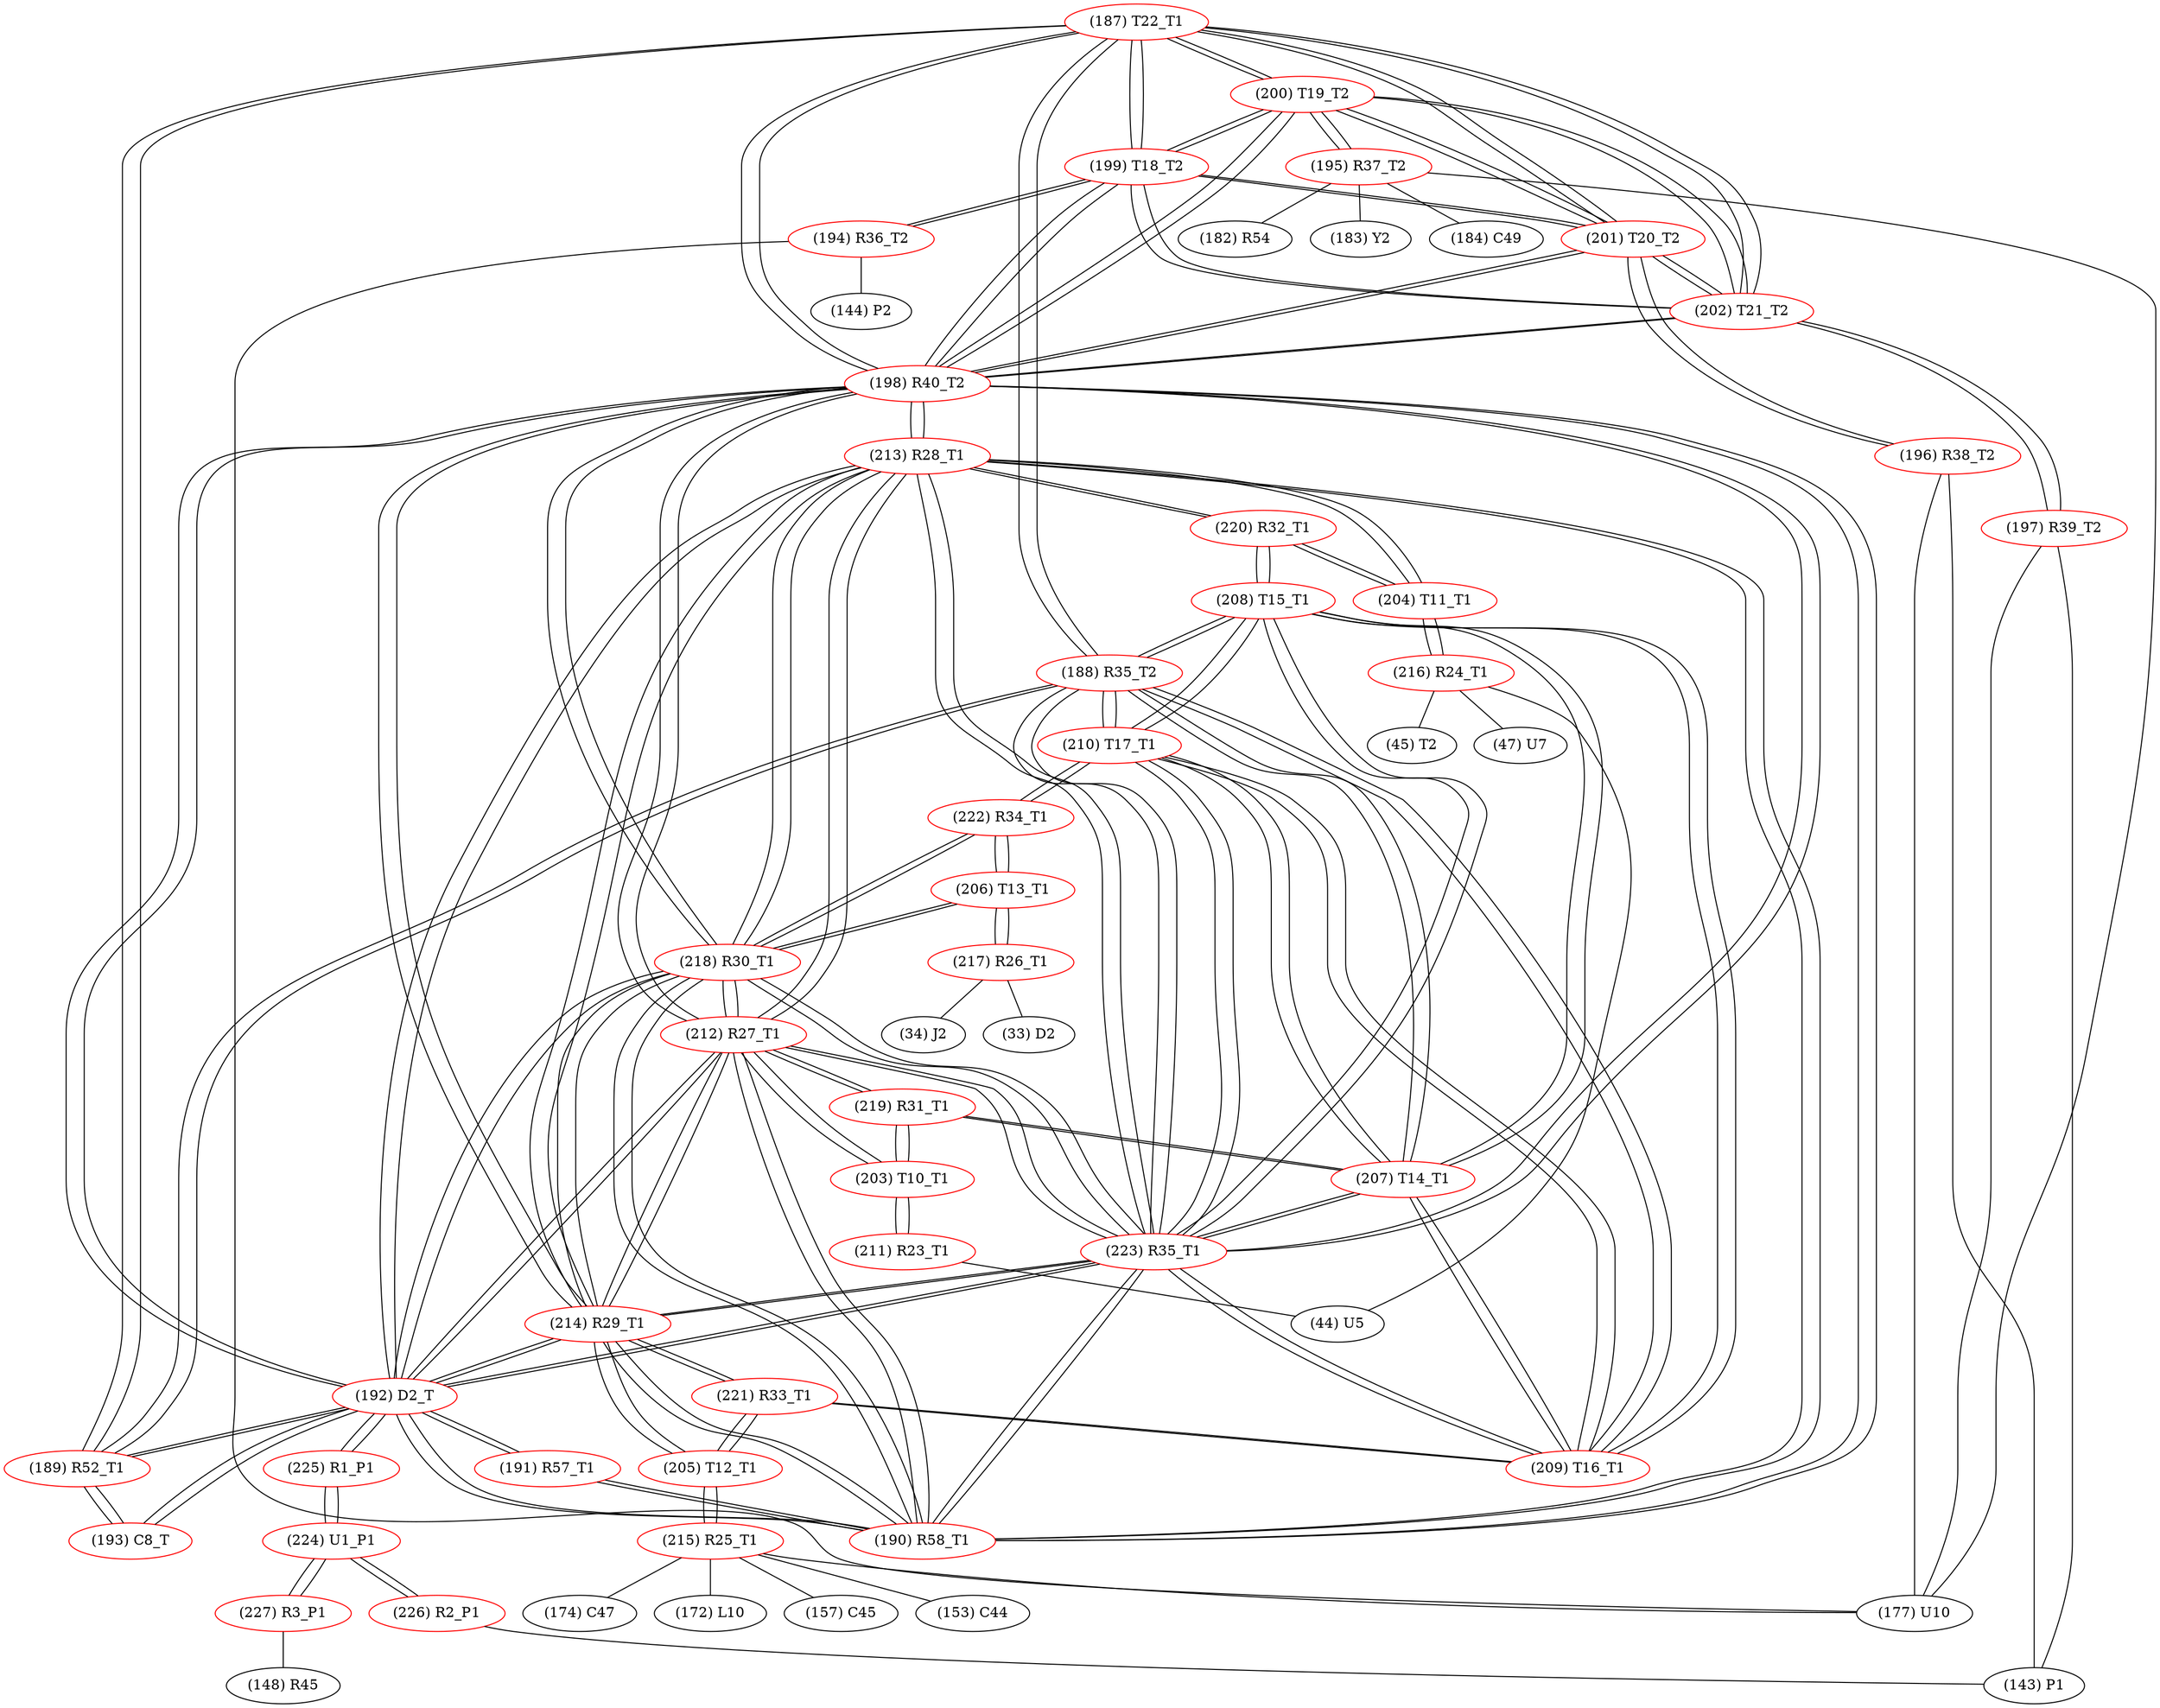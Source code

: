 graph {
	187 [label="(187) T22_T1" color=red]
	200 [label="(200) T19_T2"]
	199 [label="(199) T18_T2"]
	198 [label="(198) R40_T2"]
	202 [label="(202) T21_T2"]
	201 [label="(201) T20_T2"]
	189 [label="(189) R52_T1"]
	188 [label="(188) R35_T2"]
	188 [label="(188) R35_T2" color=red]
	209 [label="(209) T16_T1"]
	208 [label="(208) T15_T1"]
	223 [label="(223) R35_T1"]
	207 [label="(207) T14_T1"]
	210 [label="(210) T17_T1"]
	189 [label="(189) R52_T1"]
	187 [label="(187) T22_T1"]
	189 [label="(189) R52_T1" color=red]
	192 [label="(192) D2_T"]
	193 [label="(193) C8_T"]
	188 [label="(188) R35_T2"]
	187 [label="(187) T22_T1"]
	190 [label="(190) R58_T1" color=red]
	191 [label="(191) R57_T1"]
	192 [label="(192) D2_T"]
	214 [label="(214) R29_T1"]
	223 [label="(223) R35_T1"]
	198 [label="(198) R40_T2"]
	218 [label="(218) R30_T1"]
	212 [label="(212) R27_T1"]
	213 [label="(213) R28_T1"]
	191 [label="(191) R57_T1" color=red]
	190 [label="(190) R58_T1"]
	192 [label="(192) D2_T"]
	192 [label="(192) D2_T" color=red]
	189 [label="(189) R52_T1"]
	193 [label="(193) C8_T"]
	190 [label="(190) R58_T1"]
	191 [label="(191) R57_T1"]
	214 [label="(214) R29_T1"]
	223 [label="(223) R35_T1"]
	198 [label="(198) R40_T2"]
	218 [label="(218) R30_T1"]
	212 [label="(212) R27_T1"]
	213 [label="(213) R28_T1"]
	225 [label="(225) R1_P1"]
	193 [label="(193) C8_T" color=red]
	192 [label="(192) D2_T"]
	189 [label="(189) R52_T1"]
	194 [label="(194) R36_T2" color=red]
	177 [label="(177) U10"]
	144 [label="(144) P2"]
	199 [label="(199) T18_T2"]
	195 [label="(195) R37_T2" color=red]
	183 [label="(183) Y2"]
	177 [label="(177) U10"]
	184 [label="(184) C49"]
	182 [label="(182) R54"]
	200 [label="(200) T19_T2"]
	196 [label="(196) R38_T2" color=red]
	177 [label="(177) U10"]
	143 [label="(143) P1"]
	201 [label="(201) T20_T2"]
	197 [label="(197) R39_T2" color=red]
	177 [label="(177) U10"]
	143 [label="(143) P1"]
	202 [label="(202) T21_T2"]
	198 [label="(198) R40_T2" color=red]
	214 [label="(214) R29_T1"]
	223 [label="(223) R35_T1"]
	218 [label="(218) R30_T1"]
	192 [label="(192) D2_T"]
	190 [label="(190) R58_T1"]
	212 [label="(212) R27_T1"]
	213 [label="(213) R28_T1"]
	187 [label="(187) T22_T1"]
	200 [label="(200) T19_T2"]
	199 [label="(199) T18_T2"]
	202 [label="(202) T21_T2"]
	201 [label="(201) T20_T2"]
	199 [label="(199) T18_T2" color=red]
	187 [label="(187) T22_T1"]
	200 [label="(200) T19_T2"]
	198 [label="(198) R40_T2"]
	202 [label="(202) T21_T2"]
	201 [label="(201) T20_T2"]
	194 [label="(194) R36_T2"]
	200 [label="(200) T19_T2" color=red]
	187 [label="(187) T22_T1"]
	199 [label="(199) T18_T2"]
	198 [label="(198) R40_T2"]
	202 [label="(202) T21_T2"]
	201 [label="(201) T20_T2"]
	195 [label="(195) R37_T2"]
	201 [label="(201) T20_T2" color=red]
	187 [label="(187) T22_T1"]
	200 [label="(200) T19_T2"]
	199 [label="(199) T18_T2"]
	198 [label="(198) R40_T2"]
	202 [label="(202) T21_T2"]
	196 [label="(196) R38_T2"]
	202 [label="(202) T21_T2" color=red]
	187 [label="(187) T22_T1"]
	200 [label="(200) T19_T2"]
	199 [label="(199) T18_T2"]
	198 [label="(198) R40_T2"]
	201 [label="(201) T20_T2"]
	197 [label="(197) R39_T2"]
	203 [label="(203) T10_T1" color=red]
	211 [label="(211) R23_T1"]
	219 [label="(219) R31_T1"]
	212 [label="(212) R27_T1"]
	204 [label="(204) T11_T1" color=red]
	216 [label="(216) R24_T1"]
	220 [label="(220) R32_T1"]
	213 [label="(213) R28_T1"]
	205 [label="(205) T12_T1" color=red]
	221 [label="(221) R33_T1"]
	214 [label="(214) R29_T1"]
	215 [label="(215) R25_T1"]
	206 [label="(206) T13_T1" color=red]
	218 [label="(218) R30_T1"]
	222 [label="(222) R34_T1"]
	217 [label="(217) R26_T1"]
	207 [label="(207) T14_T1" color=red]
	209 [label="(209) T16_T1"]
	208 [label="(208) T15_T1"]
	223 [label="(223) R35_T1"]
	210 [label="(210) T17_T1"]
	188 [label="(188) R35_T2"]
	219 [label="(219) R31_T1"]
	208 [label="(208) T15_T1" color=red]
	209 [label="(209) T16_T1"]
	223 [label="(223) R35_T1"]
	207 [label="(207) T14_T1"]
	210 [label="(210) T17_T1"]
	188 [label="(188) R35_T2"]
	220 [label="(220) R32_T1"]
	209 [label="(209) T16_T1" color=red]
	208 [label="(208) T15_T1"]
	223 [label="(223) R35_T1"]
	207 [label="(207) T14_T1"]
	210 [label="(210) T17_T1"]
	188 [label="(188) R35_T2"]
	221 [label="(221) R33_T1"]
	210 [label="(210) T17_T1" color=red]
	209 [label="(209) T16_T1"]
	208 [label="(208) T15_T1"]
	223 [label="(223) R35_T1"]
	207 [label="(207) T14_T1"]
	188 [label="(188) R35_T2"]
	222 [label="(222) R34_T1"]
	211 [label="(211) R23_T1" color=red]
	44 [label="(44) U5"]
	203 [label="(203) T10_T1"]
	212 [label="(212) R27_T1" color=red]
	214 [label="(214) R29_T1"]
	223 [label="(223) R35_T1"]
	198 [label="(198) R40_T2"]
	218 [label="(218) R30_T1"]
	192 [label="(192) D2_T"]
	190 [label="(190) R58_T1"]
	213 [label="(213) R28_T1"]
	203 [label="(203) T10_T1"]
	219 [label="(219) R31_T1"]
	213 [label="(213) R28_T1" color=red]
	214 [label="(214) R29_T1"]
	223 [label="(223) R35_T1"]
	198 [label="(198) R40_T2"]
	218 [label="(218) R30_T1"]
	192 [label="(192) D2_T"]
	190 [label="(190) R58_T1"]
	212 [label="(212) R27_T1"]
	220 [label="(220) R32_T1"]
	204 [label="(204) T11_T1"]
	214 [label="(214) R29_T1" color=red]
	223 [label="(223) R35_T1"]
	198 [label="(198) R40_T2"]
	218 [label="(218) R30_T1"]
	192 [label="(192) D2_T"]
	190 [label="(190) R58_T1"]
	212 [label="(212) R27_T1"]
	213 [label="(213) R28_T1"]
	221 [label="(221) R33_T1"]
	205 [label="(205) T12_T1"]
	215 [label="(215) R25_T1" color=red]
	172 [label="(172) L10"]
	177 [label="(177) U10"]
	157 [label="(157) C45"]
	153 [label="(153) C44"]
	174 [label="(174) C47"]
	205 [label="(205) T12_T1"]
	216 [label="(216) R24_T1" color=red]
	45 [label="(45) T2"]
	44 [label="(44) U5"]
	47 [label="(47) U7"]
	204 [label="(204) T11_T1"]
	217 [label="(217) R26_T1" color=red]
	34 [label="(34) J2"]
	33 [label="(33) D2"]
	206 [label="(206) T13_T1"]
	218 [label="(218) R30_T1" color=red]
	214 [label="(214) R29_T1"]
	223 [label="(223) R35_T1"]
	198 [label="(198) R40_T2"]
	192 [label="(192) D2_T"]
	190 [label="(190) R58_T1"]
	212 [label="(212) R27_T1"]
	213 [label="(213) R28_T1"]
	222 [label="(222) R34_T1"]
	206 [label="(206) T13_T1"]
	219 [label="(219) R31_T1" color=red]
	203 [label="(203) T10_T1"]
	212 [label="(212) R27_T1"]
	207 [label="(207) T14_T1"]
	220 [label="(220) R32_T1" color=red]
	208 [label="(208) T15_T1"]
	213 [label="(213) R28_T1"]
	204 [label="(204) T11_T1"]
	221 [label="(221) R33_T1" color=red]
	209 [label="(209) T16_T1"]
	214 [label="(214) R29_T1"]
	205 [label="(205) T12_T1"]
	222 [label="(222) R34_T1" color=red]
	210 [label="(210) T17_T1"]
	218 [label="(218) R30_T1"]
	206 [label="(206) T13_T1"]
	223 [label="(223) R35_T1" color=red]
	214 [label="(214) R29_T1"]
	198 [label="(198) R40_T2"]
	218 [label="(218) R30_T1"]
	192 [label="(192) D2_T"]
	190 [label="(190) R58_T1"]
	212 [label="(212) R27_T1"]
	213 [label="(213) R28_T1"]
	209 [label="(209) T16_T1"]
	208 [label="(208) T15_T1"]
	207 [label="(207) T14_T1"]
	210 [label="(210) T17_T1"]
	188 [label="(188) R35_T2"]
	224 [label="(224) U1_P1" color=red]
	227 [label="(227) R3_P1"]
	226 [label="(226) R2_P1"]
	225 [label="(225) R1_P1"]
	225 [label="(225) R1_P1" color=red]
	192 [label="(192) D2_T"]
	224 [label="(224) U1_P1"]
	226 [label="(226) R2_P1" color=red]
	143 [label="(143) P1"]
	224 [label="(224) U1_P1"]
	227 [label="(227) R3_P1" color=red]
	148 [label="(148) R45"]
	224 [label="(224) U1_P1"]
	187 -- 200
	187 -- 199
	187 -- 198
	187 -- 202
	187 -- 201
	187 -- 189
	187 -- 188
	188 -- 209
	188 -- 208
	188 -- 223
	188 -- 207
	188 -- 210
	188 -- 189
	188 -- 187
	189 -- 192
	189 -- 193
	189 -- 188
	189 -- 187
	190 -- 191
	190 -- 192
	190 -- 214
	190 -- 223
	190 -- 198
	190 -- 218
	190 -- 212
	190 -- 213
	191 -- 190
	191 -- 192
	192 -- 189
	192 -- 193
	192 -- 190
	192 -- 191
	192 -- 214
	192 -- 223
	192 -- 198
	192 -- 218
	192 -- 212
	192 -- 213
	192 -- 225
	193 -- 192
	193 -- 189
	194 -- 177
	194 -- 144
	194 -- 199
	195 -- 183
	195 -- 177
	195 -- 184
	195 -- 182
	195 -- 200
	196 -- 177
	196 -- 143
	196 -- 201
	197 -- 177
	197 -- 143
	197 -- 202
	198 -- 214
	198 -- 223
	198 -- 218
	198 -- 192
	198 -- 190
	198 -- 212
	198 -- 213
	198 -- 187
	198 -- 200
	198 -- 199
	198 -- 202
	198 -- 201
	199 -- 187
	199 -- 200
	199 -- 198
	199 -- 202
	199 -- 201
	199 -- 194
	200 -- 187
	200 -- 199
	200 -- 198
	200 -- 202
	200 -- 201
	200 -- 195
	201 -- 187
	201 -- 200
	201 -- 199
	201 -- 198
	201 -- 202
	201 -- 196
	202 -- 187
	202 -- 200
	202 -- 199
	202 -- 198
	202 -- 201
	202 -- 197
	203 -- 211
	203 -- 219
	203 -- 212
	204 -- 216
	204 -- 220
	204 -- 213
	205 -- 221
	205 -- 214
	205 -- 215
	206 -- 218
	206 -- 222
	206 -- 217
	207 -- 209
	207 -- 208
	207 -- 223
	207 -- 210
	207 -- 188
	207 -- 219
	208 -- 209
	208 -- 223
	208 -- 207
	208 -- 210
	208 -- 188
	208 -- 220
	209 -- 208
	209 -- 223
	209 -- 207
	209 -- 210
	209 -- 188
	209 -- 221
	210 -- 209
	210 -- 208
	210 -- 223
	210 -- 207
	210 -- 188
	210 -- 222
	211 -- 44
	211 -- 203
	212 -- 214
	212 -- 223
	212 -- 198
	212 -- 218
	212 -- 192
	212 -- 190
	212 -- 213
	212 -- 203
	212 -- 219
	213 -- 214
	213 -- 223
	213 -- 198
	213 -- 218
	213 -- 192
	213 -- 190
	213 -- 212
	213 -- 220
	213 -- 204
	214 -- 223
	214 -- 198
	214 -- 218
	214 -- 192
	214 -- 190
	214 -- 212
	214 -- 213
	214 -- 221
	214 -- 205
	215 -- 172
	215 -- 177
	215 -- 157
	215 -- 153
	215 -- 174
	215 -- 205
	216 -- 45
	216 -- 44
	216 -- 47
	216 -- 204
	217 -- 34
	217 -- 33
	217 -- 206
	218 -- 214
	218 -- 223
	218 -- 198
	218 -- 192
	218 -- 190
	218 -- 212
	218 -- 213
	218 -- 222
	218 -- 206
	219 -- 203
	219 -- 212
	219 -- 207
	220 -- 208
	220 -- 213
	220 -- 204
	221 -- 209
	221 -- 214
	221 -- 205
	222 -- 210
	222 -- 218
	222 -- 206
	223 -- 214
	223 -- 198
	223 -- 218
	223 -- 192
	223 -- 190
	223 -- 212
	223 -- 213
	223 -- 209
	223 -- 208
	223 -- 207
	223 -- 210
	223 -- 188
	224 -- 227
	224 -- 226
	224 -- 225
	225 -- 192
	225 -- 224
	226 -- 143
	226 -- 224
	227 -- 148
	227 -- 224
}